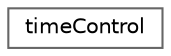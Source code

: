 digraph "Graphical Class Hierarchy"
{
 // LATEX_PDF_SIZE
  bgcolor="transparent";
  edge [fontname=Helvetica,fontsize=10,labelfontname=Helvetica,labelfontsize=10];
  node [fontname=Helvetica,fontsize=10,shape=box,height=0.2,width=0.4];
  rankdir="LR";
  Node0 [id="Node000000",label="timeControl",height=0.2,width=0.4,color="grey40", fillcolor="white", style="filled",URL="$classFoam_1_1timeControl.html",tooltip="General time dependent execution controller. The execution parameters are given by the \"Control\" and ..."];
}
